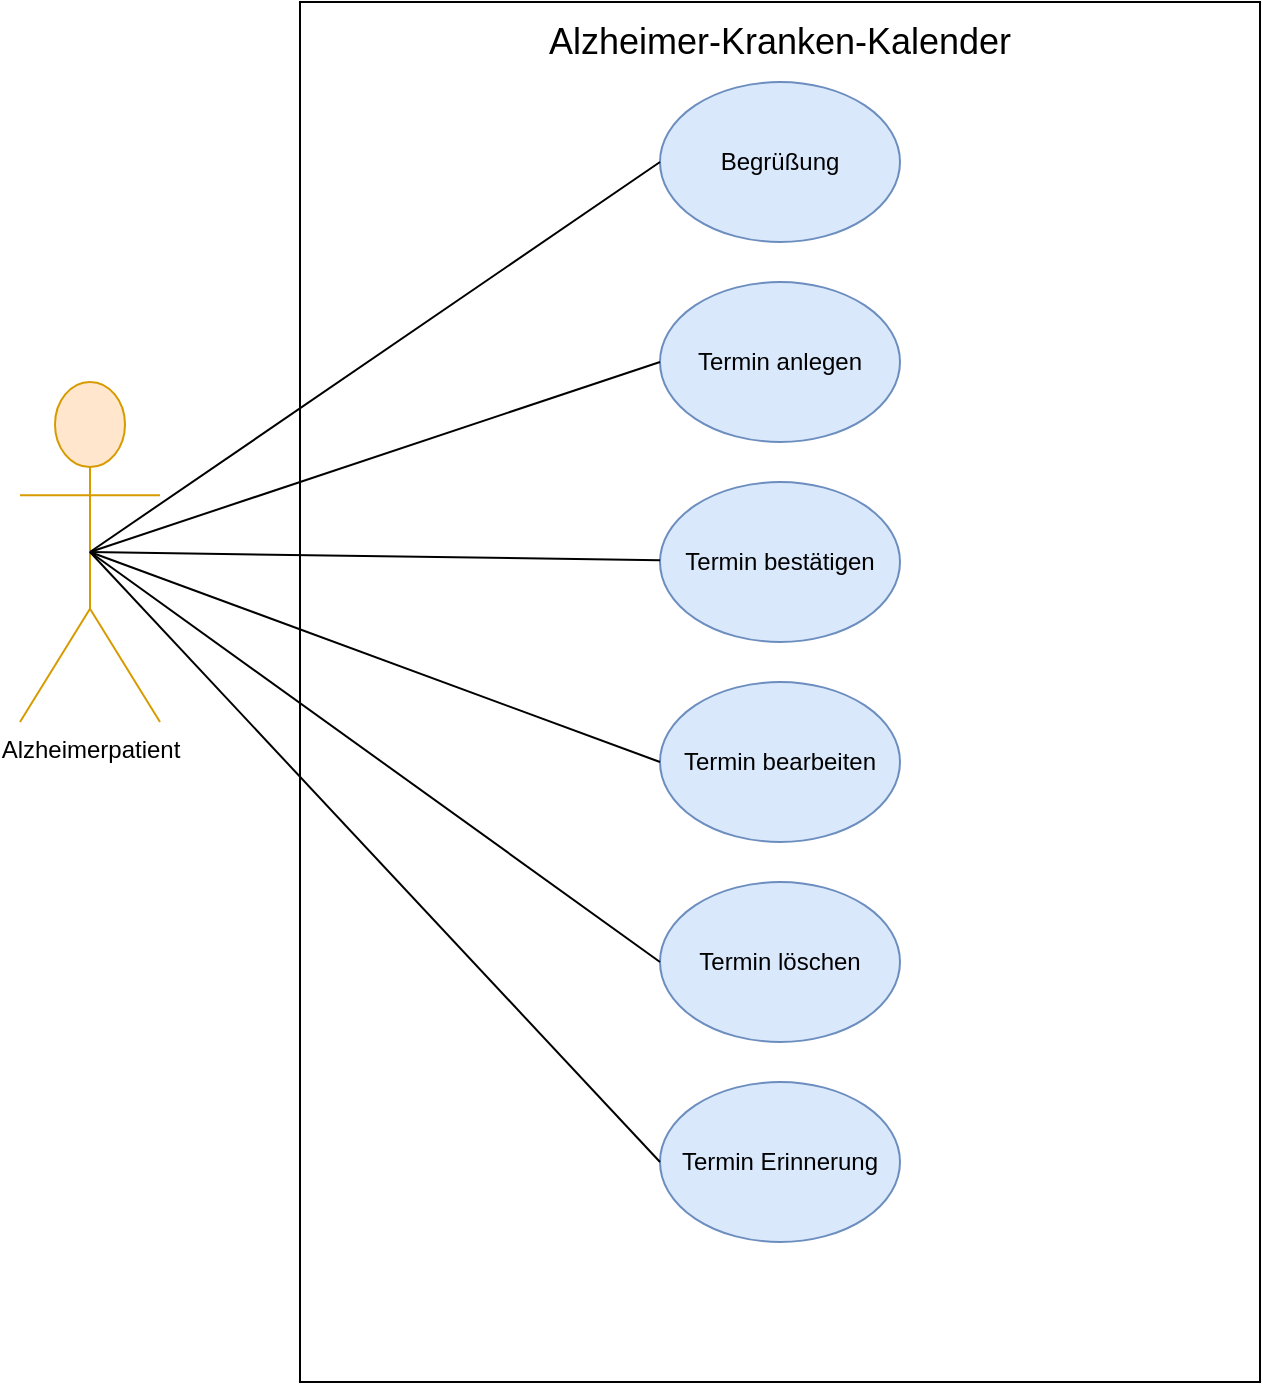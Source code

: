 <mxfile version="12.1.7" type="device" pages="1"><diagram id="GVWZGgFS5qHnIUKCMFYC" name="Page-1"><mxGraphModel dx="1205" dy="698" grid="1" gridSize="10" guides="1" tooltips="1" connect="1" arrows="1" fold="1" page="1" pageScale="1" pageWidth="827" pageHeight="1169" math="0" shadow="0"><root><mxCell id="0"/><mxCell id="1" parent="0"/><mxCell id="LEwWV55RbSJrNvteEWW5-1" value="Alzheimerpatient" style="shape=umlActor;verticalLabelPosition=bottom;labelBackgroundColor=#ffffff;verticalAlign=top;html=1;outlineConnect=0;fillColor=#ffe6cc;strokeColor=#d79b00;" vertex="1" parent="1"><mxGeometry x="70" y="220" width="70" height="170" as="geometry"/></mxCell><mxCell id="LEwWV55RbSJrNvteEWW5-2" value="" style="rounded=0;whiteSpace=wrap;html=1;fillColor=none;" vertex="1" parent="1"><mxGeometry x="210" y="30" width="480" height="690" as="geometry"/></mxCell><mxCell id="LEwWV55RbSJrNvteEWW5-3" value="Begrüßung" style="ellipse;whiteSpace=wrap;html=1;fillColor=#dae8fc;strokeColor=#6c8ebf;" vertex="1" parent="1"><mxGeometry x="390" y="70" width="120" height="80" as="geometry"/></mxCell><mxCell id="LEwWV55RbSJrNvteEWW5-4" value="Termin anlegen" style="ellipse;whiteSpace=wrap;html=1;fillColor=#dae8fc;strokeColor=#6c8ebf;" vertex="1" parent="1"><mxGeometry x="390" y="170" width="120" height="80" as="geometry"/></mxCell><mxCell id="LEwWV55RbSJrNvteEWW5-5" value="Termin bestätigen" style="ellipse;whiteSpace=wrap;html=1;fillColor=#dae8fc;strokeColor=#6c8ebf;" vertex="1" parent="1"><mxGeometry x="390" y="270" width="120" height="80" as="geometry"/></mxCell><mxCell id="LEwWV55RbSJrNvteEWW5-6" value="Termin bearbeiten" style="ellipse;whiteSpace=wrap;html=1;fillColor=#dae8fc;strokeColor=#6c8ebf;" vertex="1" parent="1"><mxGeometry x="390" y="370" width="120" height="80" as="geometry"/></mxCell><mxCell id="LEwWV55RbSJrNvteEWW5-7" value="Termin löschen" style="ellipse;whiteSpace=wrap;html=1;fillColor=#dae8fc;strokeColor=#6c8ebf;" vertex="1" parent="1"><mxGeometry x="390" y="470" width="120" height="80" as="geometry"/></mxCell><mxCell id="LEwWV55RbSJrNvteEWW5-8" value="&lt;font style=&quot;font-size: 18px&quot;&gt;Alzheimer-Kranken-Kalender&lt;/font&gt;" style="text;html=1;strokeColor=none;fillColor=none;align=center;verticalAlign=middle;whiteSpace=wrap;rounded=0;" vertex="1" parent="1"><mxGeometry x="240" y="40" width="420" height="20" as="geometry"/></mxCell><mxCell id="LEwWV55RbSJrNvteEWW5-9" value="" style="endArrow=none;html=1;entryX=0;entryY=0.5;entryDx=0;entryDy=0;" edge="1" parent="1" target="LEwWV55RbSJrNvteEWW5-3"><mxGeometry width="50" height="50" relative="1" as="geometry"><mxPoint x="105" y="305" as="sourcePoint"/><mxPoint x="155" y="255" as="targetPoint"/></mxGeometry></mxCell><mxCell id="LEwWV55RbSJrNvteEWW5-10" value="" style="endArrow=none;html=1;entryX=0;entryY=0.5;entryDx=0;entryDy=0;" edge="1" parent="1" target="LEwWV55RbSJrNvteEWW5-4"><mxGeometry width="50" height="50" relative="1" as="geometry"><mxPoint x="105" y="305" as="sourcePoint"/><mxPoint x="155" y="255" as="targetPoint"/></mxGeometry></mxCell><mxCell id="LEwWV55RbSJrNvteEWW5-11" value="" style="endArrow=none;html=1;" edge="1" parent="1" target="LEwWV55RbSJrNvteEWW5-5"><mxGeometry width="50" height="50" relative="1" as="geometry"><mxPoint x="105" y="305" as="sourcePoint"/><mxPoint x="155" y="255" as="targetPoint"/></mxGeometry></mxCell><mxCell id="LEwWV55RbSJrNvteEWW5-13" value="" style="endArrow=none;html=1;entryX=0;entryY=0.5;entryDx=0;entryDy=0;" edge="1" parent="1" target="LEwWV55RbSJrNvteEWW5-6"><mxGeometry width="50" height="50" relative="1" as="geometry"><mxPoint x="105" y="305" as="sourcePoint"/><mxPoint x="155" y="255" as="targetPoint"/></mxGeometry></mxCell><mxCell id="LEwWV55RbSJrNvteEWW5-14" value="" style="endArrow=none;html=1;entryX=0;entryY=0.5;entryDx=0;entryDy=0;" edge="1" parent="1" target="LEwWV55RbSJrNvteEWW5-7"><mxGeometry width="50" height="50" relative="1" as="geometry"><mxPoint x="105" y="305" as="sourcePoint"/><mxPoint x="155" y="255" as="targetPoint"/></mxGeometry></mxCell><mxCell id="LEwWV55RbSJrNvteEWW5-15" value="Termin Erinnerung" style="ellipse;whiteSpace=wrap;html=1;fillColor=#dae8fc;strokeColor=#6c8ebf;" vertex="1" parent="1"><mxGeometry x="390" y="570" width="120" height="80" as="geometry"/></mxCell><mxCell id="LEwWV55RbSJrNvteEWW5-16" value="" style="endArrow=none;html=1;entryX=0;entryY=0.5;entryDx=0;entryDy=0;" edge="1" parent="1" target="LEwWV55RbSJrNvteEWW5-15"><mxGeometry width="50" height="50" relative="1" as="geometry"><mxPoint x="105" y="305" as="sourcePoint"/><mxPoint x="145" y="265" as="targetPoint"/></mxGeometry></mxCell></root></mxGraphModel></diagram></mxfile>
